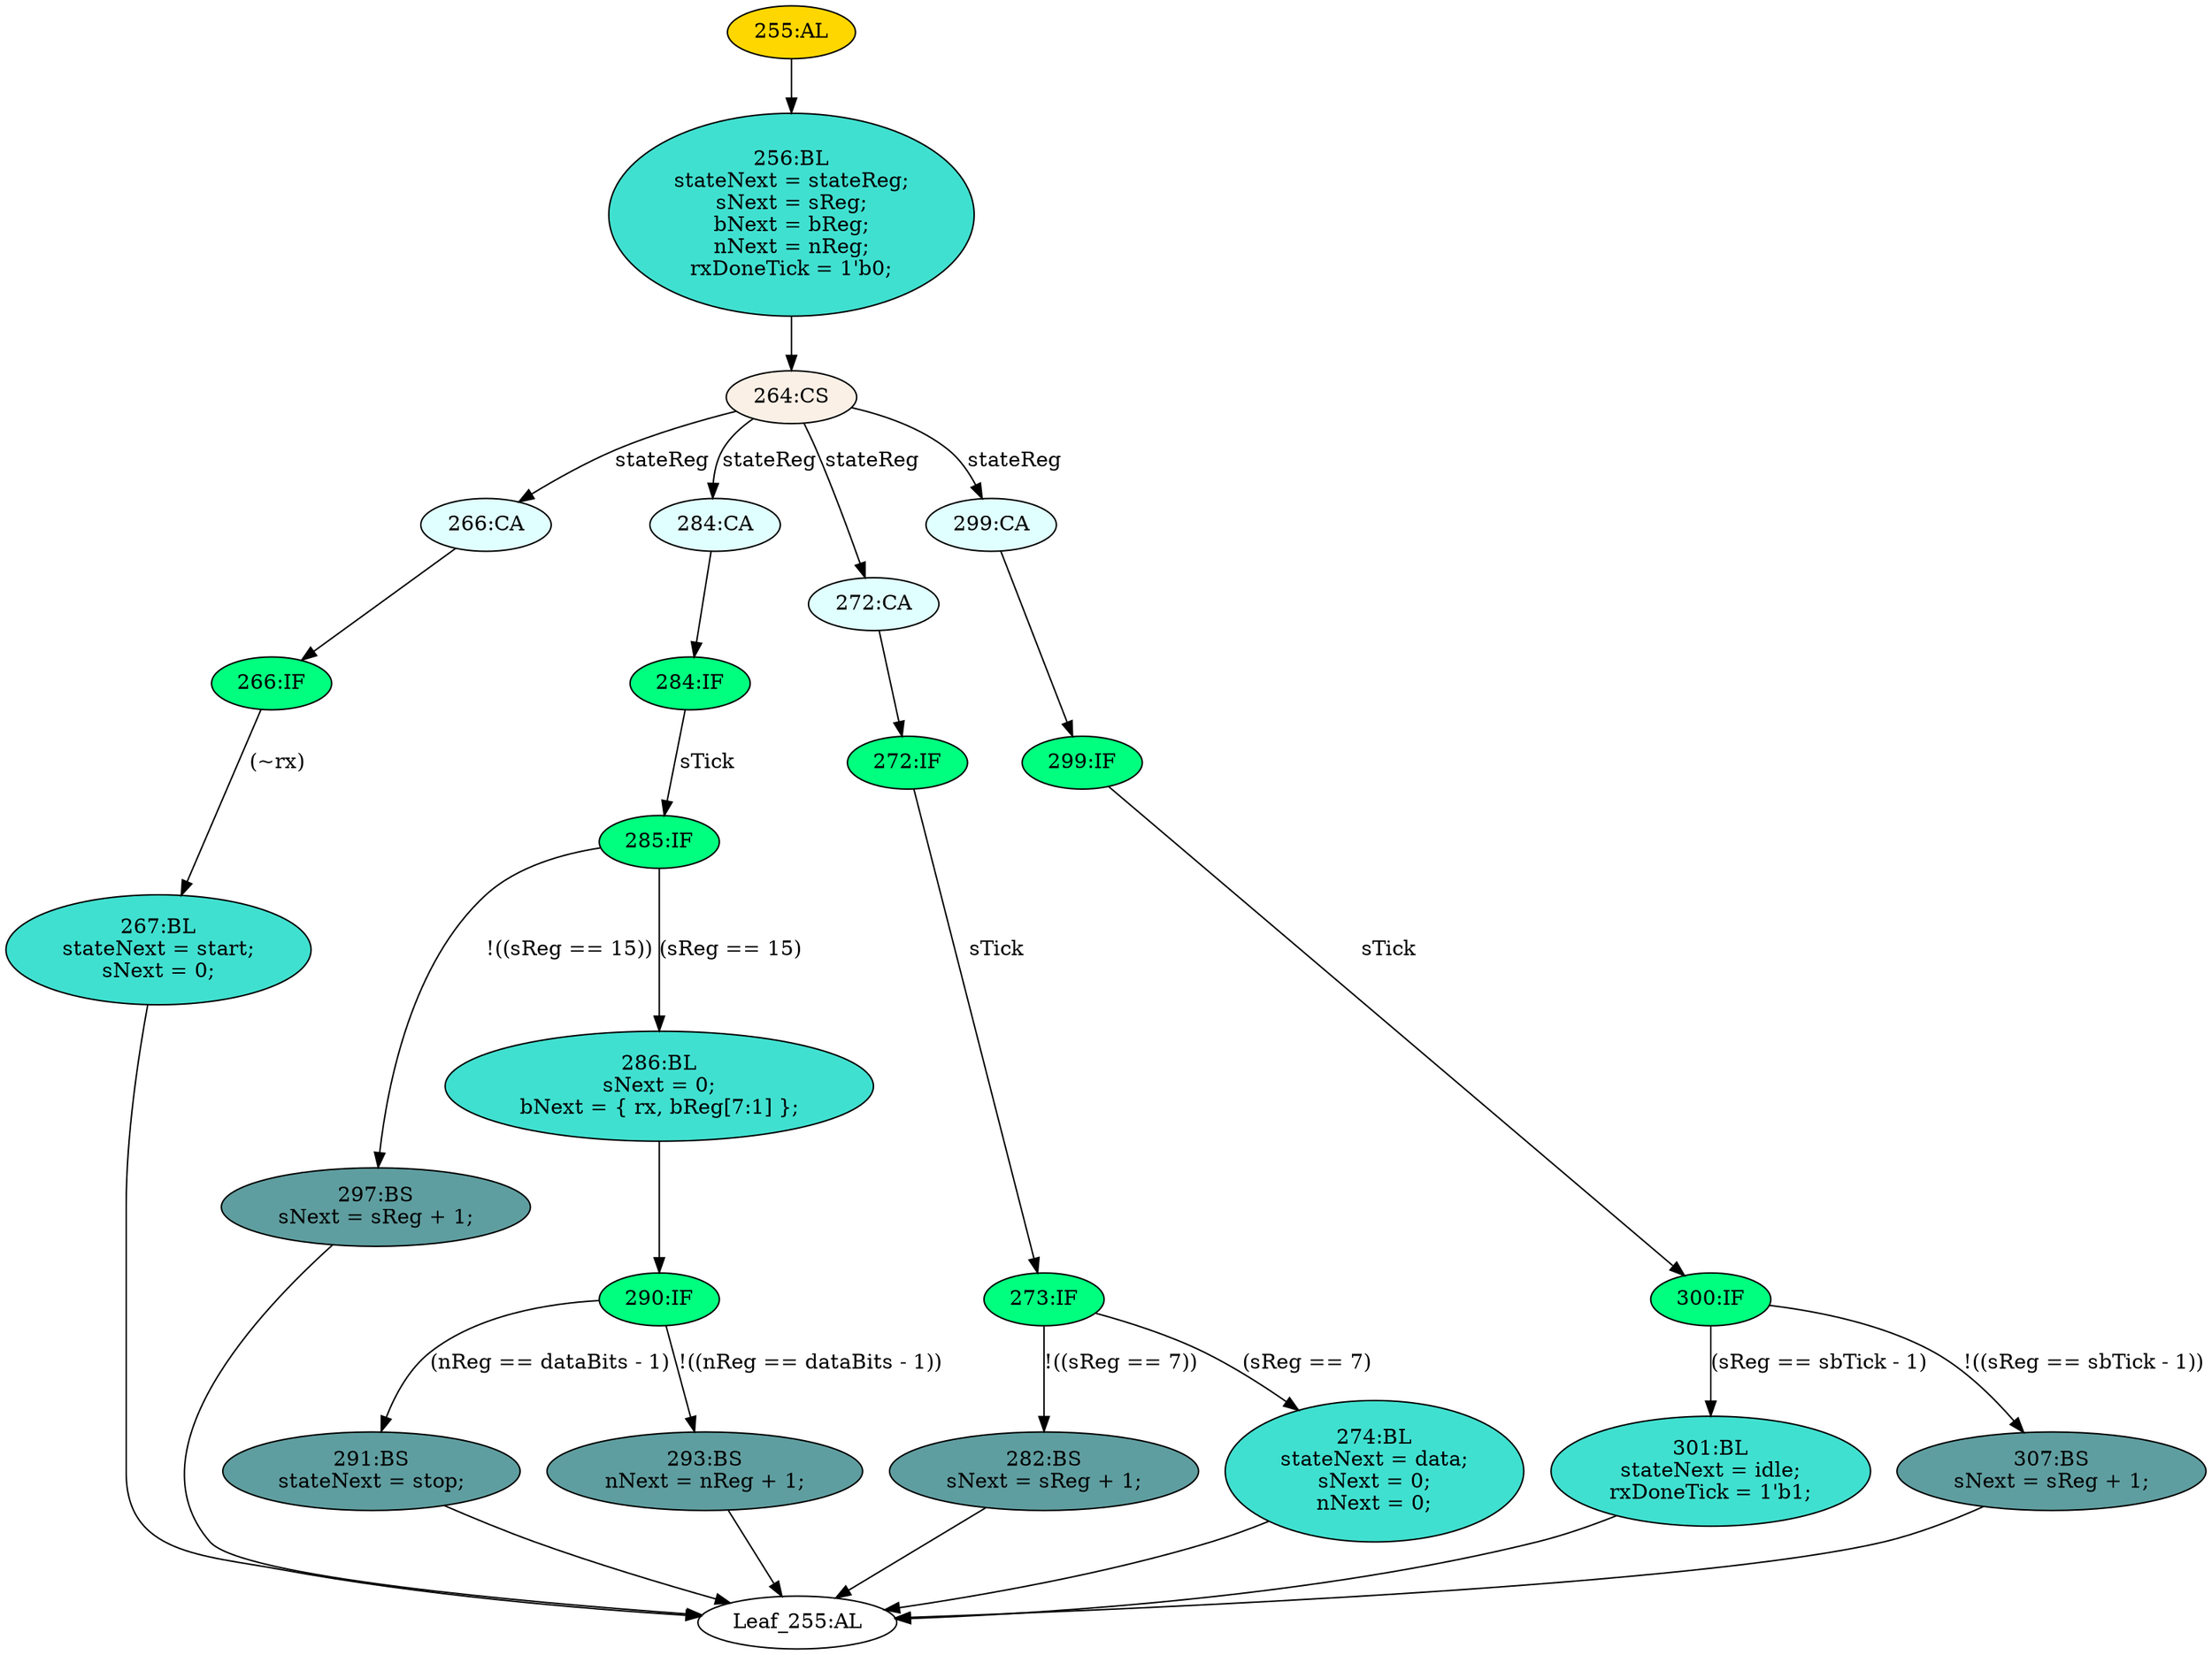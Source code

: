 strict digraph "" {
	node [label="\N"];
	"301:BL"	 [ast="<pyverilog.vparser.ast.Block object at 0x7f544cd96710>",
		fillcolor=turquoise,
		label="301:BL
stateNext = idle;
rxDoneTick = 1'b1;",
		statements="[<pyverilog.vparser.ast.BlockingSubstitution object at 0x7f544cd96310>, <pyverilog.vparser.ast.BlockingSubstitution object at 0x7f544cd965d0>]",
		style=filled,
		typ=Block];
	"Leaf_255:AL"	 [def_var="['nNext', 'stateNext', 'rxDoneTick', 'bNext', 'sNext']",
		label="Leaf_255:AL"];
	"301:BL" -> "Leaf_255:AL"	 [cond="[]",
		lineno=None];
	"273:IF"	 [ast="<pyverilog.vparser.ast.IfStatement object at 0x7f544cd96750>",
		fillcolor=springgreen,
		label="273:IF",
		statements="[]",
		style=filled,
		typ=IfStatement];
	"282:BS"	 [ast="<pyverilog.vparser.ast.BlockingSubstitution object at 0x7f544cd967d0>",
		fillcolor=cadetblue,
		label="282:BS
sNext = sReg + 1;",
		statements="[<pyverilog.vparser.ast.BlockingSubstitution object at 0x7f544cd967d0>]",
		style=filled,
		typ=BlockingSubstitution];
	"273:IF" -> "282:BS"	 [cond="['sReg']",
		label="!((sReg == 7))",
		lineno=273];
	"274:BL"	 [ast="<pyverilog.vparser.ast.Block object at 0x7f544cd969d0>",
		fillcolor=turquoise,
		label="274:BL
stateNext = data;
sNext = 0;
nNext = 0;",
		statements="[<pyverilog.vparser.ast.BlockingSubstitution object at 0x7f544cd96a10>, <pyverilog.vparser.ast.BlockingSubstitution object at 0x7f544cd96b50>, <\
pyverilog.vparser.ast.BlockingSubstitution object at 0x7f544cd96c90>]",
		style=filled,
		typ=Block];
	"273:IF" -> "274:BL"	 [cond="['sReg']",
		label="(sReg == 7)",
		lineno=273];
	"282:BS" -> "Leaf_255:AL"	 [cond="[]",
		lineno=None];
	"297:BS"	 [ast="<pyverilog.vparser.ast.BlockingSubstitution object at 0x7f544cdc9c50>",
		fillcolor=cadetblue,
		label="297:BS
sNext = sReg + 1;",
		statements="[<pyverilog.vparser.ast.BlockingSubstitution object at 0x7f544cdc9c50>]",
		style=filled,
		typ=BlockingSubstitution];
	"297:BS" -> "Leaf_255:AL"	 [cond="[]",
		lineno=None];
	"266:IF"	 [ast="<pyverilog.vparser.ast.IfStatement object at 0x7f544cdc96d0>",
		fillcolor=springgreen,
		label="266:IF",
		statements="[]",
		style=filled,
		typ=IfStatement];
	"267:BL"	 [ast="<pyverilog.vparser.ast.Block object at 0x7f544cdc9710>",
		fillcolor=turquoise,
		label="267:BL
stateNext = start;
sNext = 0;",
		statements="[<pyverilog.vparser.ast.BlockingSubstitution object at 0x7f544cdc9750>, <pyverilog.vparser.ast.BlockingSubstitution object at 0x7f544cdc9890>]",
		style=filled,
		typ=Block];
	"266:IF" -> "267:BL"	 [cond="['rx']",
		label="(~rx)",
		lineno=266];
	"264:CS"	 [ast="<pyverilog.vparser.ast.CaseStatement object at 0x7f544cdc9590>",
		fillcolor=linen,
		label="264:CS",
		statements="[]",
		style=filled,
		typ=CaseStatement];
	"266:CA"	 [ast="<pyverilog.vparser.ast.Case object at 0x7f544cdc9650>",
		fillcolor=lightcyan,
		label="266:CA",
		statements="[]",
		style=filled,
		typ=Case];
	"264:CS" -> "266:CA"	 [cond="['stateReg']",
		label=stateReg,
		lineno=264];
	"284:CA"	 [ast="<pyverilog.vparser.ast.Case object at 0x7f544cdc9b50>",
		fillcolor=lightcyan,
		label="284:CA",
		statements="[]",
		style=filled,
		typ=Case];
	"264:CS" -> "284:CA"	 [cond="['stateReg']",
		label=stateReg,
		lineno=264];
	"272:CA"	 [ast="<pyverilog.vparser.ast.Case object at 0x7f544cdc9a50>",
		fillcolor=lightcyan,
		label="272:CA",
		statements="[]",
		style=filled,
		typ=Case];
	"264:CS" -> "272:CA"	 [cond="['stateReg']",
		label=stateReg,
		lineno=264];
	"299:CA"	 [ast="<pyverilog.vparser.ast.Case object at 0x7f544cdce710>",
		fillcolor=lightcyan,
		label="299:CA",
		statements="[]",
		style=filled,
		typ=Case];
	"264:CS" -> "299:CA"	 [cond="['stateReg']",
		label=stateReg,
		lineno=264];
	"255:AL"	 [ast="<pyverilog.vparser.ast.Always object at 0x7f544cdceb90>",
		clk_sens=False,
		fillcolor=gold,
		label="255:AL",
		sens="['nReg', 'bReg', 'rx', 'stop', 'sReg', 'start', 'idle', 'stateReg', 'data']",
		statements="[]",
		style=filled,
		typ=Always,
		use_var="['nReg', 'start', 'dataBits', 'rx', 'stop', 'sReg', 'bReg', 'idle', 'sTick', 'stateReg', 'data', 'sbTick']"];
	"256:BL"	 [ast="<pyverilog.vparser.ast.Block object at 0x7f544cdc9550>",
		fillcolor=turquoise,
		label="256:BL
stateNext = stateReg;
sNext = sReg;
bNext = bReg;
nNext = nReg;
rxDoneTick = 1'b0;",
		statements="[<pyverilog.vparser.ast.BlockingSubstitution object at 0x7f544cd96ed0>, <pyverilog.vparser.ast.BlockingSubstitution object at 0x7f544cdc9050>, <\
pyverilog.vparser.ast.BlockingSubstitution object at 0x7f544cdc9190>, <pyverilog.vparser.ast.BlockingSubstitution object at 0x7f544cdc92d0>, <\
pyverilog.vparser.ast.BlockingSubstitution object at 0x7f544cdc9410>]",
		style=filled,
		typ=Block];
	"255:AL" -> "256:BL"	 [cond="[]",
		lineno=None];
	"291:BS"	 [ast="<pyverilog.vparser.ast.BlockingSubstitution object at 0x7f544cdce390>",
		fillcolor=cadetblue,
		label="291:BS
stateNext = stop;",
		statements="[<pyverilog.vparser.ast.BlockingSubstitution object at 0x7f544cdce390>]",
		style=filled,
		typ=BlockingSubstitution];
	"291:BS" -> "Leaf_255:AL"	 [cond="[]",
		lineno=None];
	"272:IF"	 [ast="<pyverilog.vparser.ast.IfStatement object at 0x7f544cdc9ad0>",
		fillcolor=springgreen,
		label="272:IF",
		statements="[]",
		style=filled,
		typ=IfStatement];
	"272:IF" -> "273:IF"	 [cond="['sTick']",
		label=sTick,
		lineno=272];
	"274:BL" -> "Leaf_255:AL"	 [cond="[]",
		lineno=None];
	"266:CA" -> "266:IF"	 [cond="[]",
		lineno=None];
	"300:IF"	 [ast="<pyverilog.vparser.ast.IfStatement object at 0x7f544cdce7d0>",
		fillcolor=springgreen,
		label="300:IF",
		statements="[]",
		style=filled,
		typ=IfStatement];
	"300:IF" -> "301:BL"	 [cond="['sReg', 'sbTick']",
		label="(sReg == sbTick - 1)",
		lineno=300];
	"307:BS"	 [ast="<pyverilog.vparser.ast.BlockingSubstitution object at 0x7f544cdce810>",
		fillcolor=cadetblue,
		label="307:BS
sNext = sReg + 1;",
		statements="[<pyverilog.vparser.ast.BlockingSubstitution object at 0x7f544cdce810>]",
		style=filled,
		typ=BlockingSubstitution];
	"300:IF" -> "307:BS"	 [cond="['sReg', 'sbTick']",
		label="!((sReg == sbTick - 1))",
		lineno=300];
	"290:IF"	 [ast="<pyverilog.vparser.ast.IfStatement object at 0x7f544cdce190>",
		fillcolor=springgreen,
		label="290:IF",
		statements="[]",
		style=filled,
		typ=IfStatement];
	"290:IF" -> "291:BS"	 [cond="['nReg', 'dataBits']",
		label="(nReg == dataBits - 1)",
		lineno=290];
	"293:BS"	 [ast="<pyverilog.vparser.ast.BlockingSubstitution object at 0x7f544cdce1d0>",
		fillcolor=cadetblue,
		label="293:BS
nNext = nReg + 1;",
		statements="[<pyverilog.vparser.ast.BlockingSubstitution object at 0x7f544cdce1d0>]",
		style=filled,
		typ=BlockingSubstitution];
	"290:IF" -> "293:BS"	 [cond="['nReg', 'dataBits']",
		label="!((nReg == dataBits - 1))",
		lineno=290];
	"284:IF"	 [ast="<pyverilog.vparser.ast.IfStatement object at 0x7f544cdc9bd0>",
		fillcolor=springgreen,
		label="284:IF",
		statements="[]",
		style=filled,
		typ=IfStatement];
	"284:CA" -> "284:IF"	 [cond="[]",
		lineno=None];
	"272:CA" -> "272:IF"	 [cond="[]",
		lineno=None];
	"293:BS" -> "Leaf_255:AL"	 [cond="[]",
		lineno=None];
	"299:IF"	 [ast="<pyverilog.vparser.ast.IfStatement object at 0x7f544cdce790>",
		fillcolor=springgreen,
		label="299:IF",
		statements="[]",
		style=filled,
		typ=IfStatement];
	"299:CA" -> "299:IF"	 [cond="[]",
		lineno=None];
	"285:IF"	 [ast="<pyverilog.vparser.ast.IfStatement object at 0x7f544cdc9c10>",
		fillcolor=springgreen,
		label="285:IF",
		statements="[]",
		style=filled,
		typ=IfStatement];
	"284:IF" -> "285:IF"	 [cond="['sTick']",
		label=sTick,
		lineno=284];
	"307:BS" -> "Leaf_255:AL"	 [cond="[]",
		lineno=None];
	"256:BL" -> "264:CS"	 [cond="[]",
		lineno=None];
	"299:IF" -> "300:IF"	 [cond="['sTick']",
		label=sTick,
		lineno=299];
	"286:BL"	 [ast="<pyverilog.vparser.ast.Block object at 0x7f544cdc9d90>",
		fillcolor=turquoise,
		label="286:BL
sNext = 0;
bNext = { rx, bReg[7:1] };",
		statements="[<pyverilog.vparser.ast.BlockingSubstitution object at 0x7f544cdc9dd0>, <pyverilog.vparser.ast.BlockingSubstitution object at 0x7f544cdc9f10>]",
		style=filled,
		typ=Block];
	"286:BL" -> "290:IF"	 [cond="[]",
		lineno=None];
	"267:BL" -> "Leaf_255:AL"	 [cond="[]",
		lineno=None];
	"285:IF" -> "297:BS"	 [cond="['sReg']",
		label="!((sReg == 15))",
		lineno=285];
	"285:IF" -> "286:BL"	 [cond="['sReg']",
		label="(sReg == 15)",
		lineno=285];
}
